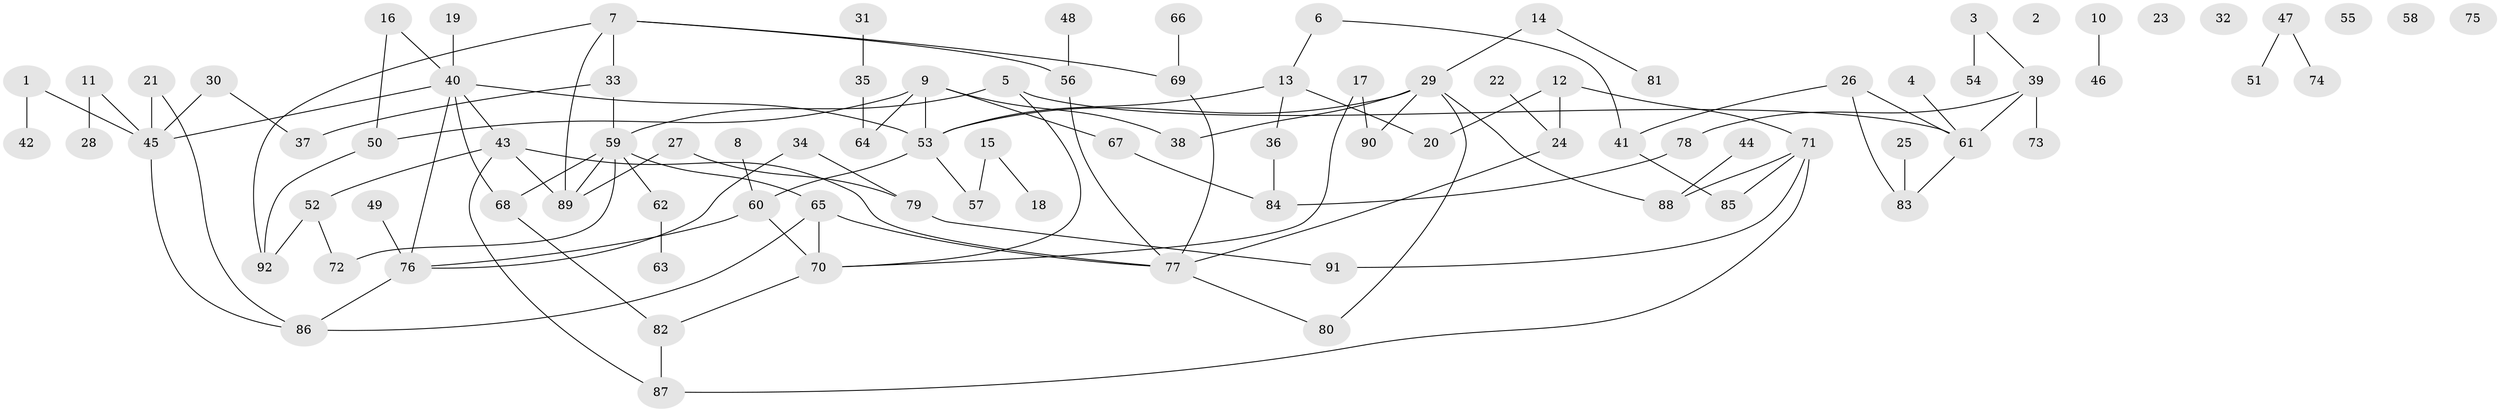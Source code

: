 // Generated by graph-tools (version 1.1) at 2025/12/03/09/25 04:12:55]
// undirected, 92 vertices, 114 edges
graph export_dot {
graph [start="1"]
  node [color=gray90,style=filled];
  1;
  2;
  3;
  4;
  5;
  6;
  7;
  8;
  9;
  10;
  11;
  12;
  13;
  14;
  15;
  16;
  17;
  18;
  19;
  20;
  21;
  22;
  23;
  24;
  25;
  26;
  27;
  28;
  29;
  30;
  31;
  32;
  33;
  34;
  35;
  36;
  37;
  38;
  39;
  40;
  41;
  42;
  43;
  44;
  45;
  46;
  47;
  48;
  49;
  50;
  51;
  52;
  53;
  54;
  55;
  56;
  57;
  58;
  59;
  60;
  61;
  62;
  63;
  64;
  65;
  66;
  67;
  68;
  69;
  70;
  71;
  72;
  73;
  74;
  75;
  76;
  77;
  78;
  79;
  80;
  81;
  82;
  83;
  84;
  85;
  86;
  87;
  88;
  89;
  90;
  91;
  92;
  1 -- 42;
  1 -- 45;
  3 -- 39;
  3 -- 54;
  4 -- 61;
  5 -- 59;
  5 -- 61;
  5 -- 70;
  6 -- 13;
  6 -- 41;
  7 -- 33;
  7 -- 56;
  7 -- 69;
  7 -- 89;
  7 -- 92;
  8 -- 60;
  9 -- 38;
  9 -- 50;
  9 -- 53;
  9 -- 64;
  9 -- 67;
  10 -- 46;
  11 -- 28;
  11 -- 45;
  12 -- 20;
  12 -- 24;
  12 -- 71;
  13 -- 20;
  13 -- 36;
  13 -- 53;
  14 -- 29;
  14 -- 81;
  15 -- 18;
  15 -- 57;
  16 -- 40;
  16 -- 50;
  17 -- 70;
  17 -- 90;
  19 -- 40;
  21 -- 45;
  21 -- 86;
  22 -- 24;
  24 -- 77;
  25 -- 83;
  26 -- 41;
  26 -- 61;
  26 -- 83;
  27 -- 79;
  27 -- 89;
  29 -- 38;
  29 -- 53;
  29 -- 80;
  29 -- 88;
  29 -- 90;
  30 -- 37;
  30 -- 45;
  31 -- 35;
  33 -- 37;
  33 -- 59;
  34 -- 76;
  34 -- 79;
  35 -- 64;
  36 -- 84;
  39 -- 61;
  39 -- 73;
  39 -- 78;
  40 -- 43;
  40 -- 45;
  40 -- 53;
  40 -- 68;
  40 -- 76;
  41 -- 85;
  43 -- 52;
  43 -- 77;
  43 -- 87;
  43 -- 89;
  44 -- 88;
  45 -- 86;
  47 -- 51;
  47 -- 74;
  48 -- 56;
  49 -- 76;
  50 -- 92;
  52 -- 72;
  52 -- 92;
  53 -- 57;
  53 -- 60;
  56 -- 77;
  59 -- 62;
  59 -- 65;
  59 -- 68;
  59 -- 72;
  59 -- 89;
  60 -- 70;
  60 -- 76;
  61 -- 83;
  62 -- 63;
  65 -- 70;
  65 -- 77;
  65 -- 86;
  66 -- 69;
  67 -- 84;
  68 -- 82;
  69 -- 77;
  70 -- 82;
  71 -- 85;
  71 -- 87;
  71 -- 88;
  71 -- 91;
  76 -- 86;
  77 -- 80;
  78 -- 84;
  79 -- 91;
  82 -- 87;
}
